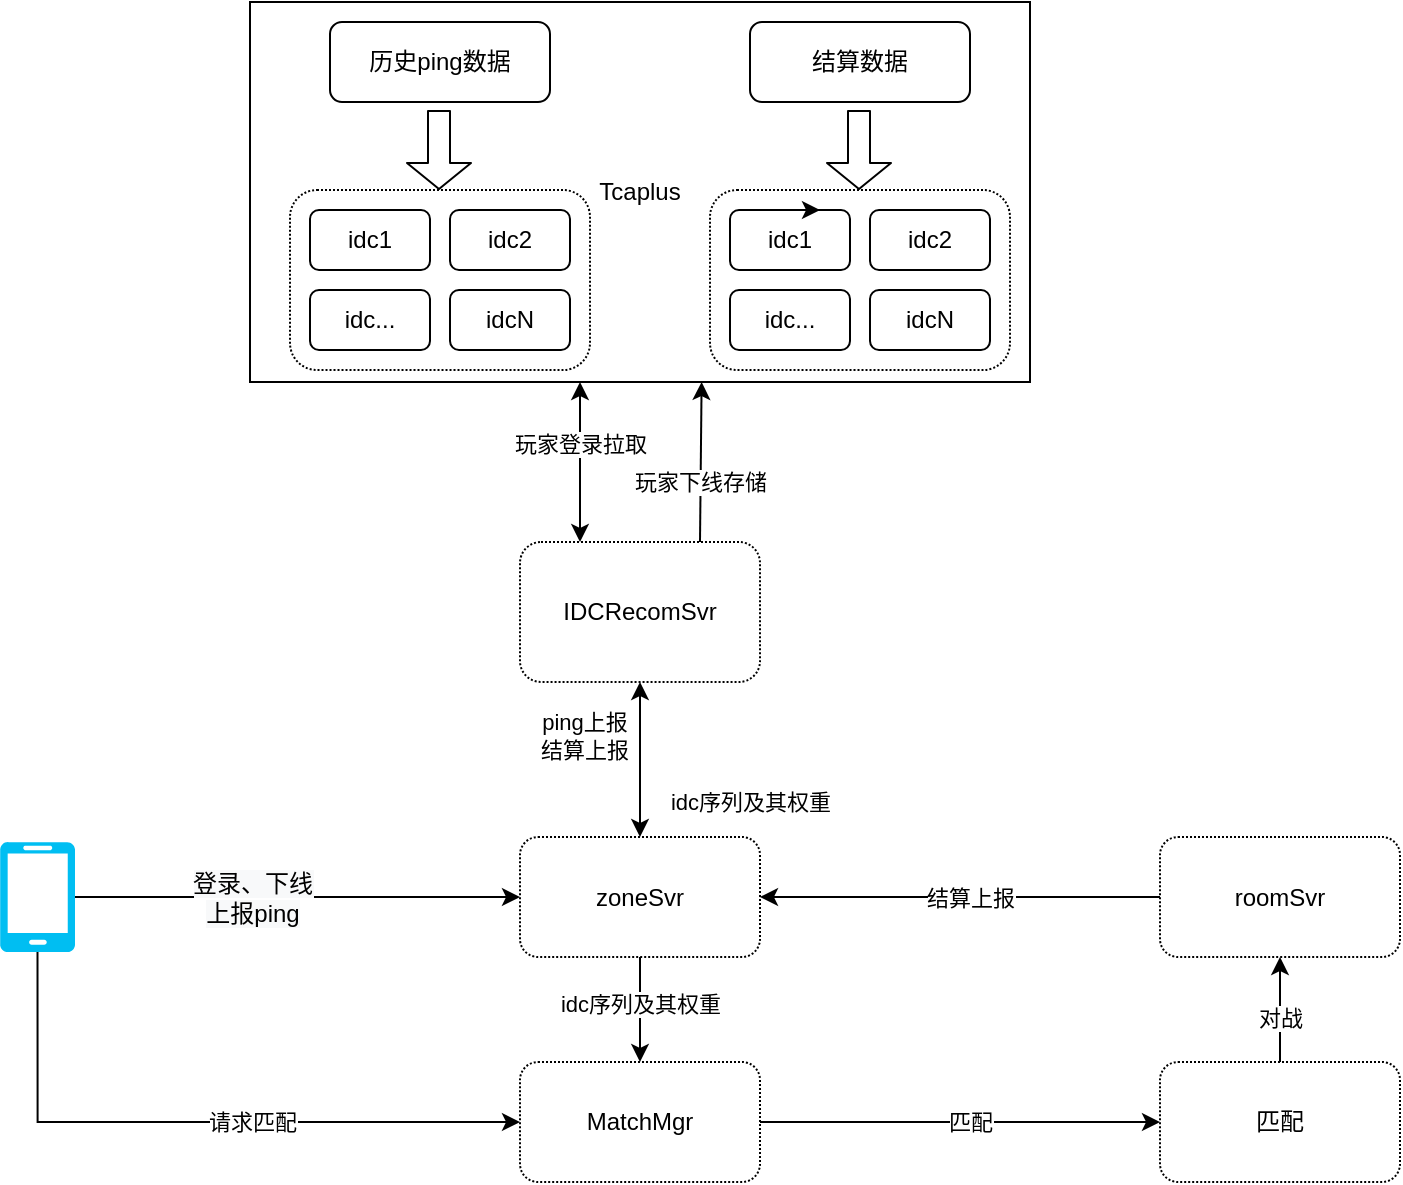 <mxfile version="15.3.7" type="github" pages="2">
  <diagram id="rGBcGQrgIOmhusSkpEhY" name="Page-1">
    <mxGraphModel dx="1319" dy="843" grid="1" gridSize="10" guides="1" tooltips="1" connect="1" arrows="1" fold="1" page="1" pageScale="1" pageWidth="827" pageHeight="1169" math="0" shadow="0">
      <root>
        <mxCell id="0" />
        <mxCell id="1" parent="0" />
        <mxCell id="k5ek-Dyfz73bsxwR2uP5-26" style="rounded=0;orthogonalLoop=1;jettySize=auto;html=1;exitX=1;exitY=0.5;exitDx=0;exitDy=0;exitPerimeter=0;entryX=0;entryY=0.5;entryDx=0;entryDy=0;edgeStyle=orthogonalEdgeStyle;" parent="1" source="k5ek-Dyfz73bsxwR2uP5-35" target="YFa-J6aYxNnvuS32T_DQ-2" edge="1">
          <mxGeometry relative="1" as="geometry">
            <mxPoint x="340.5" y="470" as="targetPoint" />
          </mxGeometry>
        </mxCell>
        <mxCell id="SgIohU2XN3-afJKznuea-5" value="&lt;span style=&quot;font-size: 12px ; background-color: rgb(248 , 249 , 250)&quot;&gt;登录、下线&lt;br&gt;上报ping&lt;br&gt;&lt;/span&gt;" style="edgeLabel;html=1;align=center;verticalAlign=middle;resizable=0;points=[];" parent="k5ek-Dyfz73bsxwR2uP5-26" vertex="1" connectable="0">
          <mxGeometry x="-0.144" y="2" relative="1" as="geometry">
            <mxPoint x="-7" y="2" as="offset" />
          </mxGeometry>
        </mxCell>
        <mxCell id="k5ek-Dyfz73bsxwR2uP5-28" style="rounded=0;orthogonalLoop=1;jettySize=auto;html=1;exitX=0.75;exitY=0;exitDx=0;exitDy=0;entryX=0.579;entryY=1;entryDx=0;entryDy=0;entryPerimeter=0;" parent="1" source="k5ek-Dyfz73bsxwR2uP5-25" target="k5ek-Dyfz73bsxwR2uP5-2" edge="1">
          <mxGeometry relative="1" as="geometry">
            <mxPoint x="400.0" y="550" as="sourcePoint" />
          </mxGeometry>
        </mxCell>
        <mxCell id="YFa-J6aYxNnvuS32T_DQ-8" value="玩家下线存储" style="edgeLabel;html=1;align=center;verticalAlign=middle;resizable=0;points=[];" vertex="1" connectable="0" parent="k5ek-Dyfz73bsxwR2uP5-28">
          <mxGeometry x="0.396" y="1" relative="1" as="geometry">
            <mxPoint y="26" as="offset" />
          </mxGeometry>
        </mxCell>
        <mxCell id="k5ek-Dyfz73bsxwR2uP5-25" value="IDCRecomSvr" style="rounded=1;whiteSpace=wrap;html=1;dashed=1;dashPattern=1 1;" parent="1" vertex="1">
          <mxGeometry x="310" y="480" width="120" height="70" as="geometry" />
        </mxCell>
        <mxCell id="k5ek-Dyfz73bsxwR2uP5-39" style="edgeStyle=none;rounded=0;orthogonalLoop=1;jettySize=auto;html=1;exitX=1;exitY=0.5;exitDx=0;exitDy=0;entryX=0;entryY=0.5;entryDx=0;entryDy=0;strokeColor=#000000;" parent="1" source="k5ek-Dyfz73bsxwR2uP5-30" target="k5ek-Dyfz73bsxwR2uP5-38" edge="1">
          <mxGeometry relative="1" as="geometry" />
        </mxCell>
        <mxCell id="YFa-J6aYxNnvuS32T_DQ-14" value="匹配" style="edgeLabel;html=1;align=center;verticalAlign=middle;resizable=0;points=[];" vertex="1" connectable="0" parent="k5ek-Dyfz73bsxwR2uP5-39">
          <mxGeometry x="0.16" y="-4" relative="1" as="geometry">
            <mxPoint x="-11" y="-4" as="offset" />
          </mxGeometry>
        </mxCell>
        <mxCell id="k5ek-Dyfz73bsxwR2uP5-30" value="MatchMgr" style="rounded=1;whiteSpace=wrap;html=1;dashed=1;dashPattern=1 1;" parent="1" vertex="1">
          <mxGeometry x="310" y="740" width="120" height="60" as="geometry" />
        </mxCell>
        <mxCell id="k5ek-Dyfz73bsxwR2uP5-36" style="edgeStyle=orthogonalEdgeStyle;rounded=0;orthogonalLoop=1;jettySize=auto;html=1;entryX=0;entryY=0.5;entryDx=0;entryDy=0;strokeColor=#000000;exitX=0.5;exitY=1;exitDx=0;exitDy=0;exitPerimeter=0;" parent="1" source="k5ek-Dyfz73bsxwR2uP5-35" target="k5ek-Dyfz73bsxwR2uP5-30" edge="1">
          <mxGeometry relative="1" as="geometry" />
        </mxCell>
        <mxCell id="k5ek-Dyfz73bsxwR2uP5-37" value="请求匹配" style="edgeLabel;html=1;align=center;verticalAlign=middle;resizable=0;points=[];" parent="k5ek-Dyfz73bsxwR2uP5-36" vertex="1" connectable="0">
          <mxGeometry x="-0.343" relative="1" as="geometry">
            <mxPoint x="85" as="offset" />
          </mxGeometry>
        </mxCell>
        <mxCell id="k5ek-Dyfz73bsxwR2uP5-35" value="" style="verticalLabelPosition=bottom;html=1;verticalAlign=top;align=center;strokeColor=none;fillColor=#00BEF2;shape=mxgraph.azure.mobile;pointerEvents=1;" parent="1" vertex="1">
          <mxGeometry x="50" y="630" width="37.5" height="55" as="geometry" />
        </mxCell>
        <mxCell id="-P6jGKqvvMbyvU2AehWW-2" style="edgeStyle=orthogonalEdgeStyle;rounded=0;orthogonalLoop=1;jettySize=auto;html=1;exitX=0.5;exitY=0;exitDx=0;exitDy=0;entryX=0.5;entryY=1;entryDx=0;entryDy=0;" parent="1" source="k5ek-Dyfz73bsxwR2uP5-38" target="-P6jGKqvvMbyvU2AehWW-1" edge="1">
          <mxGeometry relative="1" as="geometry" />
        </mxCell>
        <mxCell id="-P6jGKqvvMbyvU2AehWW-3" value="对战" style="edgeLabel;html=1;align=center;verticalAlign=middle;resizable=0;points=[];" parent="-P6jGKqvvMbyvU2AehWW-2" vertex="1" connectable="0">
          <mxGeometry x="0.334" y="1" relative="1" as="geometry">
            <mxPoint x="1" y="13" as="offset" />
          </mxGeometry>
        </mxCell>
        <mxCell id="k5ek-Dyfz73bsxwR2uP5-38" value="匹配" style="rounded=1;whiteSpace=wrap;html=1;dashed=1;dashPattern=1 1;" parent="1" vertex="1">
          <mxGeometry x="630" y="740" width="120" height="60" as="geometry" />
        </mxCell>
        <mxCell id="-P6jGKqvvMbyvU2AehWW-4" style="edgeStyle=orthogonalEdgeStyle;rounded=0;orthogonalLoop=1;jettySize=auto;html=1;entryX=1;entryY=0.5;entryDx=0;entryDy=0;" parent="1" source="-P6jGKqvvMbyvU2AehWW-1" edge="1" target="YFa-J6aYxNnvuS32T_DQ-2">
          <mxGeometry relative="1" as="geometry">
            <mxPoint x="440" y="540" as="targetPoint" />
          </mxGeometry>
        </mxCell>
        <mxCell id="-P6jGKqvvMbyvU2AehWW-5" value="结算上报" style="edgeLabel;html=1;align=center;verticalAlign=middle;resizable=0;points=[];" parent="-P6jGKqvvMbyvU2AehWW-4" vertex="1" connectable="0">
          <mxGeometry x="0.32" y="1" relative="1" as="geometry">
            <mxPoint x="37" y="-1" as="offset" />
          </mxGeometry>
        </mxCell>
        <mxCell id="-P6jGKqvvMbyvU2AehWW-1" value="roomSvr" style="rounded=1;whiteSpace=wrap;html=1;dashed=1;dashPattern=1 1;" parent="1" vertex="1">
          <mxGeometry x="630" y="627.5" width="120" height="60" as="geometry" />
        </mxCell>
        <mxCell id="-P6jGKqvvMbyvU2AehWW-10" value="" style="endArrow=classic;startArrow=classic;html=1;entryX=0.5;entryY=1;entryDx=0;entryDy=0;exitX=0.5;exitY=0;exitDx=0;exitDy=0;" parent="1" source="YFa-J6aYxNnvuS32T_DQ-2" target="k5ek-Dyfz73bsxwR2uP5-25" edge="1">
          <mxGeometry width="50" height="50" relative="1" as="geometry">
            <mxPoint x="380" y="620" as="sourcePoint" />
            <mxPoint x="464" y="720" as="targetPoint" />
          </mxGeometry>
        </mxCell>
        <mxCell id="-P6jGKqvvMbyvU2AehWW-11" value="idc序列及其权重" style="edgeLabel;html=1;align=center;verticalAlign=middle;resizable=0;points=[];" parent="-P6jGKqvvMbyvU2AehWW-10" vertex="1" connectable="0">
          <mxGeometry x="0.321" y="2" relative="1" as="geometry">
            <mxPoint x="57" y="33" as="offset" />
          </mxGeometry>
        </mxCell>
        <mxCell id="YFa-J6aYxNnvuS32T_DQ-1" value="" style="group" vertex="1" connectable="0" parent="1">
          <mxGeometry x="175" y="210" width="390" height="190" as="geometry" />
        </mxCell>
        <mxCell id="k5ek-Dyfz73bsxwR2uP5-2" value="Tcaplus" style="rounded=0;whiteSpace=wrap;html=1;" parent="YFa-J6aYxNnvuS32T_DQ-1" vertex="1">
          <mxGeometry width="390" height="190" as="geometry" />
        </mxCell>
        <mxCell id="k5ek-Dyfz73bsxwR2uP5-22" value="" style="group" parent="YFa-J6aYxNnvuS32T_DQ-1" vertex="1" connectable="0">
          <mxGeometry x="20" y="10" width="360" height="174" as="geometry" />
        </mxCell>
        <mxCell id="k5ek-Dyfz73bsxwR2uP5-13" value="" style="rounded=1;whiteSpace=wrap;html=1;dashed=1;dashPattern=1 1;" parent="k5ek-Dyfz73bsxwR2uP5-22" vertex="1">
          <mxGeometry x="210" y="84" width="150" height="90" as="geometry" />
        </mxCell>
        <mxCell id="k5ek-Dyfz73bsxwR2uP5-3" value="历史ping数据" style="rounded=1;whiteSpace=wrap;html=1;" parent="k5ek-Dyfz73bsxwR2uP5-22" vertex="1">
          <mxGeometry x="20" width="110" height="40" as="geometry" />
        </mxCell>
        <mxCell id="k5ek-Dyfz73bsxwR2uP5-4" value="结算数据" style="rounded=1;whiteSpace=wrap;html=1;" parent="k5ek-Dyfz73bsxwR2uP5-22" vertex="1">
          <mxGeometry x="230" width="110" height="40" as="geometry" />
        </mxCell>
        <mxCell id="k5ek-Dyfz73bsxwR2uP5-11" value="" style="group" parent="k5ek-Dyfz73bsxwR2uP5-22" vertex="1" connectable="0">
          <mxGeometry y="84" width="185" height="90" as="geometry" />
        </mxCell>
        <mxCell id="k5ek-Dyfz73bsxwR2uP5-5" value="" style="rounded=1;whiteSpace=wrap;html=1;dashed=1;dashPattern=1 1;" parent="k5ek-Dyfz73bsxwR2uP5-11" vertex="1">
          <mxGeometry width="150" height="90" as="geometry" />
        </mxCell>
        <mxCell id="k5ek-Dyfz73bsxwR2uP5-7" value="idc1" style="rounded=1;whiteSpace=wrap;html=1;" parent="k5ek-Dyfz73bsxwR2uP5-11" vertex="1">
          <mxGeometry x="10" y="10" width="60" height="30" as="geometry" />
        </mxCell>
        <mxCell id="k5ek-Dyfz73bsxwR2uP5-8" value="idc2" style="rounded=1;whiteSpace=wrap;html=1;" parent="k5ek-Dyfz73bsxwR2uP5-11" vertex="1">
          <mxGeometry x="80" y="10" width="60" height="30" as="geometry" />
        </mxCell>
        <mxCell id="k5ek-Dyfz73bsxwR2uP5-9" value="idc..." style="rounded=1;whiteSpace=wrap;html=1;" parent="k5ek-Dyfz73bsxwR2uP5-11" vertex="1">
          <mxGeometry x="10" y="50" width="60" height="30" as="geometry" />
        </mxCell>
        <mxCell id="k5ek-Dyfz73bsxwR2uP5-10" value="idcN" style="rounded=1;whiteSpace=wrap;html=1;" parent="k5ek-Dyfz73bsxwR2uP5-11" vertex="1">
          <mxGeometry x="80" y="50" width="60" height="30" as="geometry" />
        </mxCell>
        <mxCell id="k5ek-Dyfz73bsxwR2uP5-12" value="" style="group" parent="k5ek-Dyfz73bsxwR2uP5-11" vertex="1" connectable="0">
          <mxGeometry x="210" width="150" height="90" as="geometry" />
        </mxCell>
        <mxCell id="k5ek-Dyfz73bsxwR2uP5-14" value="idc1" style="rounded=1;whiteSpace=wrap;html=1;" parent="k5ek-Dyfz73bsxwR2uP5-12" vertex="1">
          <mxGeometry x="10" y="10" width="60" height="30" as="geometry" />
        </mxCell>
        <mxCell id="k5ek-Dyfz73bsxwR2uP5-15" value="idc2" style="rounded=1;whiteSpace=wrap;html=1;" parent="k5ek-Dyfz73bsxwR2uP5-12" vertex="1">
          <mxGeometry x="80" y="10" width="60" height="30" as="geometry" />
        </mxCell>
        <mxCell id="k5ek-Dyfz73bsxwR2uP5-16" value="idc..." style="rounded=1;whiteSpace=wrap;html=1;" parent="k5ek-Dyfz73bsxwR2uP5-12" vertex="1">
          <mxGeometry x="10" y="50" width="60" height="30" as="geometry" />
        </mxCell>
        <mxCell id="k5ek-Dyfz73bsxwR2uP5-17" value="idcN" style="rounded=1;whiteSpace=wrap;html=1;" parent="k5ek-Dyfz73bsxwR2uP5-12" vertex="1">
          <mxGeometry x="80" y="50" width="60" height="30" as="geometry" />
        </mxCell>
        <mxCell id="YFa-J6aYxNnvuS32T_DQ-6" style="edgeStyle=none;rounded=0;orthogonalLoop=1;jettySize=auto;html=1;exitX=0.5;exitY=0;exitDx=0;exitDy=0;entryX=0.75;entryY=0;entryDx=0;entryDy=0;" edge="1" parent="k5ek-Dyfz73bsxwR2uP5-12" source="k5ek-Dyfz73bsxwR2uP5-14" target="k5ek-Dyfz73bsxwR2uP5-14">
          <mxGeometry relative="1" as="geometry" />
        </mxCell>
        <mxCell id="k5ek-Dyfz73bsxwR2uP5-18" value="" style="shape=flexArrow;endArrow=classic;html=1;width=11;endSize=4;" parent="k5ek-Dyfz73bsxwR2uP5-22" edge="1">
          <mxGeometry width="50" height="50" relative="1" as="geometry">
            <mxPoint x="74.5" y="44" as="sourcePoint" />
            <mxPoint x="74.5" y="84" as="targetPoint" />
          </mxGeometry>
        </mxCell>
        <mxCell id="k5ek-Dyfz73bsxwR2uP5-20" value="" style="shape=flexArrow;endArrow=classic;html=1;width=11;endSize=4;" parent="k5ek-Dyfz73bsxwR2uP5-22" edge="1">
          <mxGeometry width="50" height="50" relative="1" as="geometry">
            <mxPoint x="284.5" y="44" as="sourcePoint" />
            <mxPoint x="284.5" y="84" as="targetPoint" />
          </mxGeometry>
        </mxCell>
        <mxCell id="YFa-J6aYxNnvuS32T_DQ-11" style="edgeStyle=none;rounded=0;orthogonalLoop=1;jettySize=auto;html=1;exitX=0.5;exitY=1;exitDx=0;exitDy=0;" edge="1" parent="1" source="YFa-J6aYxNnvuS32T_DQ-2" target="k5ek-Dyfz73bsxwR2uP5-30">
          <mxGeometry relative="1" as="geometry" />
        </mxCell>
        <mxCell id="YFa-J6aYxNnvuS32T_DQ-12" value="idc序列及其权重" style="edgeLabel;html=1;align=center;verticalAlign=middle;resizable=0;points=[];" vertex="1" connectable="0" parent="YFa-J6aYxNnvuS32T_DQ-11">
          <mxGeometry x="-0.321" y="2" relative="1" as="geometry">
            <mxPoint x="-2" y="5" as="offset" />
          </mxGeometry>
        </mxCell>
        <mxCell id="YFa-J6aYxNnvuS32T_DQ-2" value="zoneSvr" style="rounded=1;whiteSpace=wrap;html=1;dashed=1;dashPattern=1 1;" vertex="1" parent="1">
          <mxGeometry x="310" y="627.5" width="120" height="60" as="geometry" />
        </mxCell>
        <mxCell id="YFa-J6aYxNnvuS32T_DQ-5" value="ping上报&lt;br&gt;结算上报" style="edgeLabel;html=1;align=center;verticalAlign=middle;resizable=0;points=[];" vertex="1" connectable="0" parent="1">
          <mxGeometry x="340" y="560" as="geometry">
            <mxPoint x="2" y="17" as="offset" />
          </mxGeometry>
        </mxCell>
        <mxCell id="YFa-J6aYxNnvuS32T_DQ-9" value="" style="endArrow=classic;startArrow=classic;html=1;exitX=0.25;exitY=0;exitDx=0;exitDy=0;" edge="1" parent="1" source="k5ek-Dyfz73bsxwR2uP5-25">
          <mxGeometry width="50" height="50" relative="1" as="geometry">
            <mxPoint x="370" y="490" as="sourcePoint" />
            <mxPoint x="340" y="400" as="targetPoint" />
          </mxGeometry>
        </mxCell>
        <mxCell id="YFa-J6aYxNnvuS32T_DQ-10" value="玩家登录拉取" style="edgeLabel;html=1;align=center;verticalAlign=middle;resizable=0;points=[];" vertex="1" connectable="0" parent="YFa-J6aYxNnvuS32T_DQ-9">
          <mxGeometry x="0.388" y="-1" relative="1" as="geometry">
            <mxPoint x="-1" y="6" as="offset" />
          </mxGeometry>
        </mxCell>
      </root>
    </mxGraphModel>
  </diagram>
  <diagram id="PEmC2TodR-nV4UOQX9Rt" name="Page-2">
    <mxGraphModel dx="1956" dy="1054" grid="1" gridSize="10" guides="1" tooltips="1" connect="1" arrows="1" fold="1" page="1" pageScale="1" pageWidth="827" pageHeight="1169" math="0" shadow="0">
      <root>
        <mxCell id="Zp6BvYDC10Cf_odQc7yV-0" />
        <mxCell id="Zp6BvYDC10Cf_odQc7yV-1" parent="Zp6BvYDC10Cf_odQc7yV-0" />
        <mxCell id="t4UxxL2kNQeCwjv3_Y8F-1" value="" style="rounded=0;whiteSpace=wrap;html=1;" vertex="1" parent="Zp6BvYDC10Cf_odQc7yV-1">
          <mxGeometry x="20" y="390" width="820" height="300" as="geometry" />
        </mxCell>
        <mxCell id="L2WxfXU13PjCqxvUnsxP-5" style="edgeStyle=orthogonalEdgeStyle;rounded=0;orthogonalLoop=1;jettySize=auto;html=1;exitX=1;exitY=0.5;exitDx=0;exitDy=0;entryX=0;entryY=0.5;entryDx=0;entryDy=0;" edge="1" parent="Zp6BvYDC10Cf_odQc7yV-1" source="kvFU0ac03lDc6f0fcBlf-0" target="L2WxfXU13PjCqxvUnsxP-4">
          <mxGeometry relative="1" as="geometry" />
        </mxCell>
        <mxCell id="kvFU0ac03lDc6f0fcBlf-0" value="IDCRecomSvr" style="rounded=1;whiteSpace=wrap;html=1;dashed=1;dashPattern=1 1;" vertex="1" parent="Zp6BvYDC10Cf_odQc7yV-1">
          <mxGeometry x="250" y="510" width="120" height="60" as="geometry" />
        </mxCell>
        <mxCell id="c0u1V26h6NClykvmjJ6E-0" style="edgeStyle=orthogonalEdgeStyle;rounded=0;orthogonalLoop=1;jettySize=auto;html=1;exitX=1;exitY=0.5;exitDx=0;exitDy=0;exitPerimeter=0;entryX=0;entryY=0.5;entryDx=0;entryDy=0;" edge="1" parent="Zp6BvYDC10Cf_odQc7yV-1" source="9PlOWFirss5gwzsfgpjB-0" target="kvFU0ac03lDc6f0fcBlf-0">
          <mxGeometry relative="1" as="geometry">
            <Array as="points">
              <mxPoint x="200" y="440" />
              <mxPoint x="200" y="540" />
            </Array>
          </mxGeometry>
        </mxCell>
        <mxCell id="c0u1V26h6NClykvmjJ6E-1" value="实时ping" style="edgeLabel;html=1;align=center;verticalAlign=middle;resizable=0;points=[];" vertex="1" connectable="0" parent="c0u1V26h6NClykvmjJ6E-0">
          <mxGeometry x="-0.201" y="-2" relative="1" as="geometry">
            <mxPoint y="48" as="offset" />
          </mxGeometry>
        </mxCell>
        <mxCell id="9PlOWFirss5gwzsfgpjB-0" value="" style="verticalLabelPosition=bottom;html=1;verticalAlign=top;align=center;strokeColor=none;fillColor=#00BEF2;shape=mxgraph.azure.mobile;pointerEvents=1;" vertex="1" parent="Zp6BvYDC10Cf_odQc7yV-1">
          <mxGeometry x="55" y="415" width="35" height="50" as="geometry" />
        </mxCell>
        <mxCell id="L2WxfXU13PjCqxvUnsxP-1" style="edgeStyle=orthogonalEdgeStyle;rounded=0;orthogonalLoop=1;jettySize=auto;html=1;exitX=1;exitY=0.5;exitDx=0;exitDy=0;entryX=0;entryY=0.5;entryDx=0;entryDy=0;" edge="1" parent="Zp6BvYDC10Cf_odQc7yV-1" source="L2WxfXU13PjCqxvUnsxP-0" target="kvFU0ac03lDc6f0fcBlf-0">
          <mxGeometry relative="1" as="geometry">
            <Array as="points">
              <mxPoint x="180" y="540" />
              <mxPoint x="180" y="540" />
            </Array>
          </mxGeometry>
        </mxCell>
        <mxCell id="L2WxfXU13PjCqxvUnsxP-2" value="历史ping数据" style="edgeLabel;html=1;align=center;verticalAlign=middle;resizable=0;points=[];" vertex="1" connectable="0" parent="L2WxfXU13PjCqxvUnsxP-1">
          <mxGeometry x="-0.292" y="1" relative="1" as="geometry">
            <mxPoint x="-9" y="1" as="offset" />
          </mxGeometry>
        </mxCell>
        <mxCell id="L2WxfXU13PjCqxvUnsxP-0" value="TDW" style="rounded=1;whiteSpace=wrap;html=1;dashed=1;dashPattern=1 1;" vertex="1" parent="Zp6BvYDC10Cf_odQc7yV-1">
          <mxGeometry x="40" y="520" width="65" height="40" as="geometry" />
        </mxCell>
        <mxCell id="L2WxfXU13PjCqxvUnsxP-7" style="edgeStyle=orthogonalEdgeStyle;rounded=0;orthogonalLoop=1;jettySize=auto;html=1;exitX=0.5;exitY=1;exitDx=0;exitDy=0;entryX=0.5;entryY=0;entryDx=0;entryDy=0;" edge="1" parent="Zp6BvYDC10Cf_odQc7yV-1" source="L2WxfXU13PjCqxvUnsxP-4" target="L2WxfXU13PjCqxvUnsxP-6">
          <mxGeometry relative="1" as="geometry" />
        </mxCell>
        <mxCell id="L2WxfXU13PjCqxvUnsxP-4" value="v1.实时ping与历史ping加权&lt;br&gt;v2.机器学习预测" style="rounded=1;whiteSpace=wrap;html=1;dashed=1;dashPattern=1 1;" vertex="1" parent="Zp6BvYDC10Cf_odQc7yV-1">
          <mxGeometry x="414" y="420" width="186" height="60" as="geometry" />
        </mxCell>
        <mxCell id="ZGTYxyb0QNrKn2nNXJDU-4" style="edgeStyle=orthogonalEdgeStyle;rounded=0;orthogonalLoop=1;jettySize=auto;html=1;exitX=0.5;exitY=1;exitDx=0;exitDy=0;entryX=0.5;entryY=0;entryDx=0;entryDy=0;" edge="1" parent="Zp6BvYDC10Cf_odQc7yV-1" source="L2WxfXU13PjCqxvUnsxP-6" target="ZGTYxyb0QNrKn2nNXJDU-3">
          <mxGeometry relative="1" as="geometry" />
        </mxCell>
        <mxCell id="L2WxfXU13PjCqxvUnsxP-6" value="根据IDC负载设置可用IDC" style="rounded=1;whiteSpace=wrap;html=1;dashed=1;dashPattern=1 1;" vertex="1" parent="Zp6BvYDC10Cf_odQc7yV-1">
          <mxGeometry x="414" y="510" width="186" height="60" as="geometry" />
        </mxCell>
        <mxCell id="ZGTYxyb0QNrKn2nNXJDU-1" style="edgeStyle=orthogonalEdgeStyle;rounded=0;orthogonalLoop=1;jettySize=auto;html=1;exitX=1;exitY=0.5;exitDx=0;exitDy=0;entryX=0;entryY=0.5;entryDx=0;entryDy=0;" edge="1" parent="Zp6BvYDC10Cf_odQc7yV-1" source="ZGTYxyb0QNrKn2nNXJDU-0" target="kvFU0ac03lDc6f0fcBlf-0">
          <mxGeometry relative="1" as="geometry">
            <Array as="points">
              <mxPoint x="200" y="640" />
              <mxPoint x="200" y="540" />
            </Array>
          </mxGeometry>
        </mxCell>
        <mxCell id="ZGTYxyb0QNrKn2nNXJDU-2" value="IDC负载" style="edgeLabel;html=1;align=center;verticalAlign=middle;resizable=0;points=[];" vertex="1" connectable="0" parent="ZGTYxyb0QNrKn2nNXJDU-1">
          <mxGeometry x="0.035" y="-1" relative="1" as="geometry">
            <mxPoint as="offset" />
          </mxGeometry>
        </mxCell>
        <mxCell id="ZGTYxyb0QNrKn2nNXJDU-0" value="RoomMgr" style="rounded=1;whiteSpace=wrap;html=1;dashed=1;dashPattern=1 1;" vertex="1" parent="Zp6BvYDC10Cf_odQc7yV-1">
          <mxGeometry x="40" y="620" width="65" height="40" as="geometry" />
        </mxCell>
        <mxCell id="AxCHkcAx6-ZxtuZi-F7r-1" style="edgeStyle=orthogonalEdgeStyle;rounded=0;orthogonalLoop=1;jettySize=auto;html=1;exitX=1;exitY=0.5;exitDx=0;exitDy=0;entryX=0;entryY=0.5;entryDx=0;entryDy=0;" edge="1" parent="Zp6BvYDC10Cf_odQc7yV-1" source="ZGTYxyb0QNrKn2nNXJDU-3" target="AxCHkcAx6-ZxtuZi-F7r-0">
          <mxGeometry relative="1" as="geometry" />
        </mxCell>
        <mxCell id="t4UxxL2kNQeCwjv3_Y8F-0" value="返回最优idc及可用idc,及其权重" style="edgeLabel;html=1;align=center;verticalAlign=middle;resizable=0;points=[];" vertex="1" connectable="0" parent="AxCHkcAx6-ZxtuZi-F7r-1">
          <mxGeometry x="0.214" y="-2" relative="1" as="geometry">
            <mxPoint y="29" as="offset" />
          </mxGeometry>
        </mxCell>
        <mxCell id="ZGTYxyb0QNrKn2nNXJDU-3" value="根据预测ping值设定可用IDC权重" style="rounded=1;whiteSpace=wrap;html=1;dashed=1;dashPattern=1 1;" vertex="1" parent="Zp6BvYDC10Cf_odQc7yV-1">
          <mxGeometry x="414" y="600" width="186" height="60" as="geometry" />
        </mxCell>
        <mxCell id="AxCHkcAx6-ZxtuZi-F7r-0" value="MatchMgr" style="rounded=1;whiteSpace=wrap;html=1;dashed=1;dashPattern=1 1;" vertex="1" parent="Zp6BvYDC10Cf_odQc7yV-1">
          <mxGeometry x="707" y="510" width="120" height="60" as="geometry" />
        </mxCell>
      </root>
    </mxGraphModel>
  </diagram>
</mxfile>
